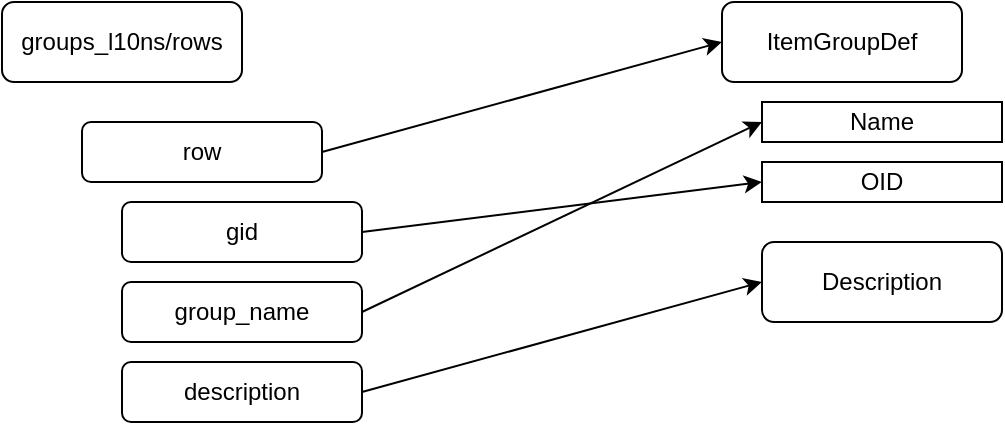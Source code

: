 <mxfile version="14.5.1" type="device"><diagram id="aziQypgp11H61OigkpZ1" name="Page-1"><mxGraphModel dx="1886" dy="936" grid="1" gridSize="10" guides="1" tooltips="1" connect="1" arrows="1" fold="1" page="1" pageScale="1" pageWidth="850" pageHeight="1100" math="0" shadow="0"><root><mxCell id="0"/><mxCell id="1" parent="0"/><mxCell id="dtuGvU8MmFaQQxGHEluo-46" value="ItemGroupDef" style="rounded=1;whiteSpace=wrap;html=1;" vertex="1" parent="1"><mxGeometry x="470" y="200" width="120" height="40" as="geometry"/></mxCell><mxCell id="dtuGvU8MmFaQQxGHEluo-47" value="groups_l10ns/rows" style="rounded=1;whiteSpace=wrap;html=1;" vertex="1" parent="1"><mxGeometry x="110" y="200" width="120" height="40" as="geometry"/></mxCell><mxCell id="dtuGvU8MmFaQQxGHEluo-48" style="edgeStyle=none;rounded=0;orthogonalLoop=1;jettySize=auto;html=1;exitX=1;exitY=0.5;exitDx=0;exitDy=0;entryX=0;entryY=0.5;entryDx=0;entryDy=0;" edge="1" parent="1" source="dtuGvU8MmFaQQxGHEluo-49" target="dtuGvU8MmFaQQxGHEluo-46"><mxGeometry relative="1" as="geometry"/></mxCell><mxCell id="dtuGvU8MmFaQQxGHEluo-49" value="row" style="rounded=1;whiteSpace=wrap;html=1;" vertex="1" parent="1"><mxGeometry x="150" y="260" width="120" height="30" as="geometry"/></mxCell><mxCell id="dtuGvU8MmFaQQxGHEluo-50" value="Name" style="rounded=0;whiteSpace=wrap;html=1;" vertex="1" parent="1"><mxGeometry x="490" y="250" width="120" height="20" as="geometry"/></mxCell><mxCell id="dtuGvU8MmFaQQxGHEluo-51" value="OID" style="whiteSpace=wrap;html=1;" vertex="1" parent="1"><mxGeometry x="490" y="280" width="120" height="20" as="geometry"/></mxCell><mxCell id="dtuGvU8MmFaQQxGHEluo-52" style="edgeStyle=none;rounded=0;orthogonalLoop=1;jettySize=auto;html=1;exitX=1;exitY=0.5;exitDx=0;exitDy=0;entryX=0;entryY=0.5;entryDx=0;entryDy=0;" edge="1" parent="1" source="dtuGvU8MmFaQQxGHEluo-53" target="dtuGvU8MmFaQQxGHEluo-51"><mxGeometry relative="1" as="geometry"/></mxCell><mxCell id="dtuGvU8MmFaQQxGHEluo-53" value="gid" style="rounded=1;whiteSpace=wrap;html=1;" vertex="1" parent="1"><mxGeometry x="170" y="300" width="120" height="30" as="geometry"/></mxCell><mxCell id="dtuGvU8MmFaQQxGHEluo-54" style="edgeStyle=none;rounded=0;orthogonalLoop=1;jettySize=auto;html=1;exitX=1;exitY=0.5;exitDx=0;exitDy=0;entryX=0;entryY=0.5;entryDx=0;entryDy=0;" edge="1" parent="1" source="dtuGvU8MmFaQQxGHEluo-55" target="dtuGvU8MmFaQQxGHEluo-50"><mxGeometry relative="1" as="geometry"/></mxCell><mxCell id="dtuGvU8MmFaQQxGHEluo-55" value="group_name" style="rounded=1;whiteSpace=wrap;html=1;" vertex="1" parent="1"><mxGeometry x="170" y="340" width="120" height="30" as="geometry"/></mxCell><mxCell id="dtuGvU8MmFaQQxGHEluo-56" style="edgeStyle=none;rounded=0;orthogonalLoop=1;jettySize=auto;html=1;exitX=1;exitY=0.5;exitDx=0;exitDy=0;entryX=0;entryY=0.5;entryDx=0;entryDy=0;" edge="1" parent="1" source="dtuGvU8MmFaQQxGHEluo-57" target="dtuGvU8MmFaQQxGHEluo-58"><mxGeometry relative="1" as="geometry"/></mxCell><mxCell id="dtuGvU8MmFaQQxGHEluo-57" value="description" style="rounded=1;whiteSpace=wrap;html=1;" vertex="1" parent="1"><mxGeometry x="170" y="380" width="120" height="30" as="geometry"/></mxCell><mxCell id="dtuGvU8MmFaQQxGHEluo-58" value="Description" style="rounded=1;whiteSpace=wrap;html=1;" vertex="1" parent="1"><mxGeometry x="490" y="320" width="120" height="40" as="geometry"/></mxCell></root></mxGraphModel></diagram></mxfile>